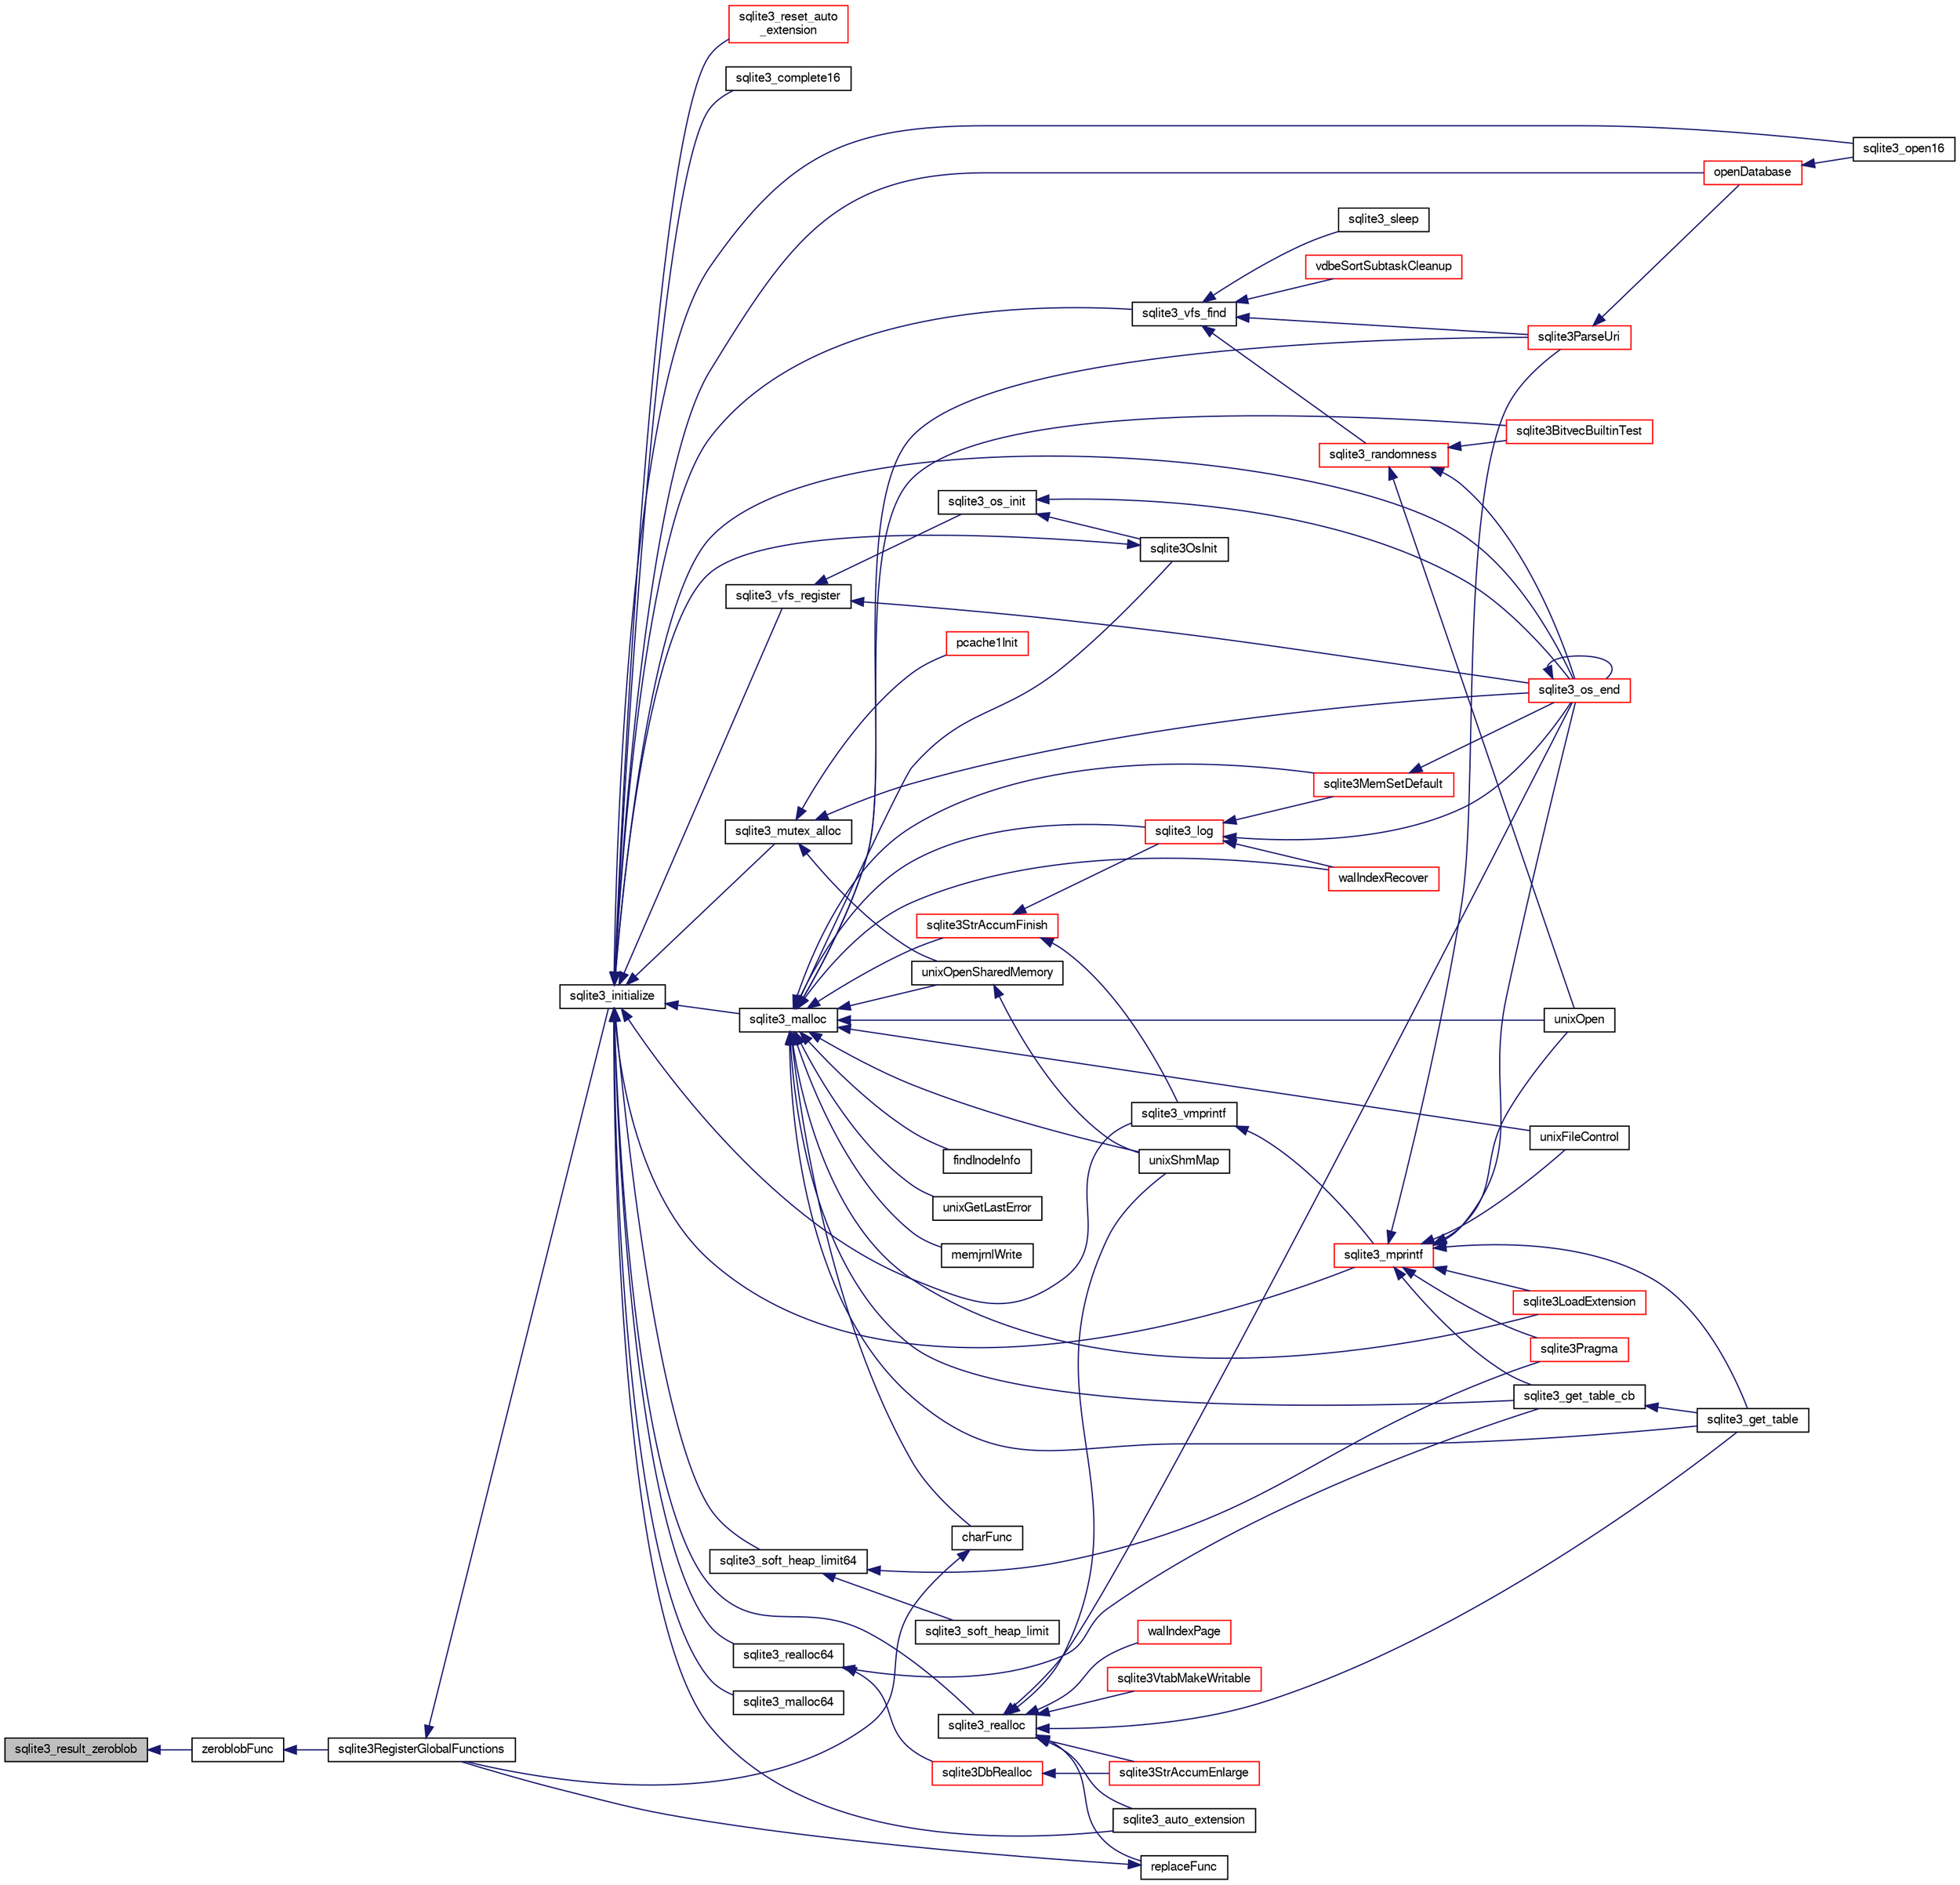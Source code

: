 digraph "sqlite3_result_zeroblob"
{
  edge [fontname="FreeSans",fontsize="10",labelfontname="FreeSans",labelfontsize="10"];
  node [fontname="FreeSans",fontsize="10",shape=record];
  rankdir="LR";
  Node381023 [label="sqlite3_result_zeroblob",height=0.2,width=0.4,color="black", fillcolor="grey75", style="filled", fontcolor="black"];
  Node381023 -> Node381024 [dir="back",color="midnightblue",fontsize="10",style="solid",fontname="FreeSans"];
  Node381024 [label="zeroblobFunc",height=0.2,width=0.4,color="black", fillcolor="white", style="filled",URL="$sqlite3_8c.html#a3b48be674f93ee89664ee4552afd3248"];
  Node381024 -> Node381025 [dir="back",color="midnightblue",fontsize="10",style="solid",fontname="FreeSans"];
  Node381025 [label="sqlite3RegisterGlobalFunctions",height=0.2,width=0.4,color="black", fillcolor="white", style="filled",URL="$sqlite3_8c.html#a9f75bd111010f29e1b8d74344473c4ec"];
  Node381025 -> Node381026 [dir="back",color="midnightblue",fontsize="10",style="solid",fontname="FreeSans"];
  Node381026 [label="sqlite3_initialize",height=0.2,width=0.4,color="black", fillcolor="white", style="filled",URL="$sqlite3_8h.html#ab0c0ee2d5d4cf8b28e9572296a8861df"];
  Node381026 -> Node381027 [dir="back",color="midnightblue",fontsize="10",style="solid",fontname="FreeSans"];
  Node381027 [label="sqlite3_vfs_find",height=0.2,width=0.4,color="black", fillcolor="white", style="filled",URL="$sqlite3_8h.html#ac201a26de3dfa1d6deb8069eb8d95627"];
  Node381027 -> Node381028 [dir="back",color="midnightblue",fontsize="10",style="solid",fontname="FreeSans"];
  Node381028 [label="sqlite3_randomness",height=0.2,width=0.4,color="red", fillcolor="white", style="filled",URL="$sqlite3_8h.html#aa452ad88657d4606e137b09c4e9315c7"];
  Node381028 -> Node381032 [dir="back",color="midnightblue",fontsize="10",style="solid",fontname="FreeSans"];
  Node381032 [label="unixOpen",height=0.2,width=0.4,color="black", fillcolor="white", style="filled",URL="$sqlite3_8c.html#a8ed5efc47b6e14f7805cd1bb9b215775"];
  Node381028 -> Node381033 [dir="back",color="midnightblue",fontsize="10",style="solid",fontname="FreeSans"];
  Node381033 [label="sqlite3_os_end",height=0.2,width=0.4,color="red", fillcolor="white", style="filled",URL="$sqlite3_8h.html#a2288c95881ecca13d994e42b6a958906"];
  Node381033 -> Node381033 [dir="back",color="midnightblue",fontsize="10",style="solid",fontname="FreeSans"];
  Node381028 -> Node381035 [dir="back",color="midnightblue",fontsize="10",style="solid",fontname="FreeSans"];
  Node381035 [label="sqlite3BitvecBuiltinTest",height=0.2,width=0.4,color="red", fillcolor="white", style="filled",URL="$sqlite3_8c.html#a9b4e3e921ce1ede6f10a9106c034ff9b"];
  Node381027 -> Node381431 [dir="back",color="midnightblue",fontsize="10",style="solid",fontname="FreeSans"];
  Node381431 [label="vdbeSortSubtaskCleanup",height=0.2,width=0.4,color="red", fillcolor="white", style="filled",URL="$sqlite3_8c.html#abc8ce4c3ef58cc10f5b27642aab32b30"];
  Node381027 -> Node381434 [dir="back",color="midnightblue",fontsize="10",style="solid",fontname="FreeSans"];
  Node381434 [label="sqlite3ParseUri",height=0.2,width=0.4,color="red", fillcolor="white", style="filled",URL="$sqlite3_8c.html#aaa912f29a67460d8b2186c97056e8767"];
  Node381434 -> Node381277 [dir="back",color="midnightblue",fontsize="10",style="solid",fontname="FreeSans"];
  Node381277 [label="openDatabase",height=0.2,width=0.4,color="red", fillcolor="white", style="filled",URL="$sqlite3_8c.html#a6a9c3bc3a64234e863413f41db473758"];
  Node381277 -> Node381280 [dir="back",color="midnightblue",fontsize="10",style="solid",fontname="FreeSans"];
  Node381280 [label="sqlite3_open16",height=0.2,width=0.4,color="black", fillcolor="white", style="filled",URL="$sqlite3_8h.html#adbc401bb96713f32e553db32f6f3ca33"];
  Node381027 -> Node381435 [dir="back",color="midnightblue",fontsize="10",style="solid",fontname="FreeSans"];
  Node381435 [label="sqlite3_sleep",height=0.2,width=0.4,color="black", fillcolor="white", style="filled",URL="$sqlite3_8h.html#ad0c133ddbbecb6433f3c6ebef8966efa"];
  Node381026 -> Node381436 [dir="back",color="midnightblue",fontsize="10",style="solid",fontname="FreeSans"];
  Node381436 [label="sqlite3_vfs_register",height=0.2,width=0.4,color="black", fillcolor="white", style="filled",URL="$sqlite3_8h.html#a7184b289ccd4c4c7200589137d88c4ae"];
  Node381436 -> Node381437 [dir="back",color="midnightblue",fontsize="10",style="solid",fontname="FreeSans"];
  Node381437 [label="sqlite3_os_init",height=0.2,width=0.4,color="black", fillcolor="white", style="filled",URL="$sqlite3_8h.html#acebc2290d00a32d3afe2361f2979038b"];
  Node381437 -> Node381438 [dir="back",color="midnightblue",fontsize="10",style="solid",fontname="FreeSans"];
  Node381438 [label="sqlite3OsInit",height=0.2,width=0.4,color="black", fillcolor="white", style="filled",URL="$sqlite3_8c.html#afeaa886fe1ca086a30fd278b1d069762"];
  Node381438 -> Node381026 [dir="back",color="midnightblue",fontsize="10",style="solid",fontname="FreeSans"];
  Node381437 -> Node381033 [dir="back",color="midnightblue",fontsize="10",style="solid",fontname="FreeSans"];
  Node381436 -> Node381033 [dir="back",color="midnightblue",fontsize="10",style="solid",fontname="FreeSans"];
  Node381026 -> Node381439 [dir="back",color="midnightblue",fontsize="10",style="solid",fontname="FreeSans"];
  Node381439 [label="sqlite3_mutex_alloc",height=0.2,width=0.4,color="black", fillcolor="white", style="filled",URL="$sqlite3_8h.html#aa3f89418cd18e99596435c958b29b650"];
  Node381439 -> Node381440 [dir="back",color="midnightblue",fontsize="10",style="solid",fontname="FreeSans"];
  Node381440 [label="unixOpenSharedMemory",height=0.2,width=0.4,color="black", fillcolor="white", style="filled",URL="$sqlite3_8c.html#a30775afa2e08ca6ddc7853326afed7c7"];
  Node381440 -> Node381441 [dir="back",color="midnightblue",fontsize="10",style="solid",fontname="FreeSans"];
  Node381441 [label="unixShmMap",height=0.2,width=0.4,color="black", fillcolor="white", style="filled",URL="$sqlite3_8c.html#aeaa77f0ab08a4f4ee5f86e8c9727e974"];
  Node381439 -> Node381033 [dir="back",color="midnightblue",fontsize="10",style="solid",fontname="FreeSans"];
  Node381439 -> Node381442 [dir="back",color="midnightblue",fontsize="10",style="solid",fontname="FreeSans"];
  Node381442 [label="pcache1Init",height=0.2,width=0.4,color="red", fillcolor="white", style="filled",URL="$sqlite3_8c.html#a05e9c1daf3dd812db1d769b69b20e069"];
  Node381026 -> Node381512 [dir="back",color="midnightblue",fontsize="10",style="solid",fontname="FreeSans"];
  Node381512 [label="sqlite3_soft_heap_limit64",height=0.2,width=0.4,color="black", fillcolor="white", style="filled",URL="$sqlite3_8h.html#ab37b3a4d1652e3acb2c43d1252e6b852"];
  Node381512 -> Node381513 [dir="back",color="midnightblue",fontsize="10",style="solid",fontname="FreeSans"];
  Node381513 [label="sqlite3_soft_heap_limit",height=0.2,width=0.4,color="black", fillcolor="white", style="filled",URL="$sqlite3_8h.html#a18c3472581de3072201723e798524fdc"];
  Node381512 -> Node381120 [dir="back",color="midnightblue",fontsize="10",style="solid",fontname="FreeSans"];
  Node381120 [label="sqlite3Pragma",height=0.2,width=0.4,color="red", fillcolor="white", style="filled",URL="$sqlite3_8c.html#a111391370f58f8e6a6eca51fd34d62ed"];
  Node381026 -> Node381514 [dir="back",color="midnightblue",fontsize="10",style="solid",fontname="FreeSans"];
  Node381514 [label="sqlite3_malloc",height=0.2,width=0.4,color="black", fillcolor="white", style="filled",URL="$sqlite3_8h.html#a510e31845345737f17d86ce0b2328356"];
  Node381514 -> Node381438 [dir="back",color="midnightblue",fontsize="10",style="solid",fontname="FreeSans"];
  Node381514 -> Node381510 [dir="back",color="midnightblue",fontsize="10",style="solid",fontname="FreeSans"];
  Node381510 [label="sqlite3MemSetDefault",height=0.2,width=0.4,color="red", fillcolor="white", style="filled",URL="$sqlite3_8c.html#a162fbfd727e92c5f8f72625b5ff62549"];
  Node381510 -> Node381033 [dir="back",color="midnightblue",fontsize="10",style="solid",fontname="FreeSans"];
  Node381514 -> Node381515 [dir="back",color="midnightblue",fontsize="10",style="solid",fontname="FreeSans"];
  Node381515 [label="sqlite3StrAccumFinish",height=0.2,width=0.4,color="red", fillcolor="white", style="filled",URL="$sqlite3_8c.html#adb7f26b10ac1b847db6f000ef4c2e2ba"];
  Node381515 -> Node381589 [dir="back",color="midnightblue",fontsize="10",style="solid",fontname="FreeSans"];
  Node381589 [label="sqlite3_vmprintf",height=0.2,width=0.4,color="black", fillcolor="white", style="filled",URL="$sqlite3_8h.html#ac240de67ddf003828f16a6d9dd3fa3ca"];
  Node381589 -> Node381590 [dir="back",color="midnightblue",fontsize="10",style="solid",fontname="FreeSans"];
  Node381590 [label="sqlite3_mprintf",height=0.2,width=0.4,color="red", fillcolor="white", style="filled",URL="$sqlite3_8h.html#a9533933e57f7ccbb48c32041ce3a8862"];
  Node381590 -> Node381031 [dir="back",color="midnightblue",fontsize="10",style="solid",fontname="FreeSans"];
  Node381031 [label="unixFileControl",height=0.2,width=0.4,color="black", fillcolor="white", style="filled",URL="$sqlite3_8c.html#ad71f213fa385cc58f307cefd953c03ae"];
  Node381590 -> Node381032 [dir="back",color="midnightblue",fontsize="10",style="solid",fontname="FreeSans"];
  Node381590 -> Node381033 [dir="back",color="midnightblue",fontsize="10",style="solid",fontname="FreeSans"];
  Node381590 -> Node381593 [dir="back",color="midnightblue",fontsize="10",style="solid",fontname="FreeSans"];
  Node381593 [label="sqlite3LoadExtension",height=0.2,width=0.4,color="red", fillcolor="white", style="filled",URL="$sqlite3_8c.html#a3b46232455de4779a67c63b2c9004245"];
  Node381590 -> Node381120 [dir="back",color="midnightblue",fontsize="10",style="solid",fontname="FreeSans"];
  Node381590 -> Node381596 [dir="back",color="midnightblue",fontsize="10",style="solid",fontname="FreeSans"];
  Node381596 [label="sqlite3_get_table_cb",height=0.2,width=0.4,color="black", fillcolor="white", style="filled",URL="$sqlite3_8c.html#a1dbaba1b543953c0dade97357c5866b1"];
  Node381596 -> Node381236 [dir="back",color="midnightblue",fontsize="10",style="solid",fontname="FreeSans"];
  Node381236 [label="sqlite3_get_table",height=0.2,width=0.4,color="black", fillcolor="white", style="filled",URL="$sqlite3_8h.html#a5effeac4e12df57beaa35c5be1f61579"];
  Node381590 -> Node381236 [dir="back",color="midnightblue",fontsize="10",style="solid",fontname="FreeSans"];
  Node381590 -> Node381434 [dir="back",color="midnightblue",fontsize="10",style="solid",fontname="FreeSans"];
  Node381515 -> Node381700 [dir="back",color="midnightblue",fontsize="10",style="solid",fontname="FreeSans"];
  Node381700 [label="sqlite3_log",height=0.2,width=0.4,color="red", fillcolor="white", style="filled",URL="$sqlite3_8h.html#a298c9699bf9c143662c6b1fec4b2dc3b"];
  Node381700 -> Node381510 [dir="back",color="midnightblue",fontsize="10",style="solid",fontname="FreeSans"];
  Node381700 -> Node381033 [dir="back",color="midnightblue",fontsize="10",style="solid",fontname="FreeSans"];
  Node381700 -> Node381628 [dir="back",color="midnightblue",fontsize="10",style="solid",fontname="FreeSans"];
  Node381628 [label="walIndexRecover",height=0.2,width=0.4,color="red", fillcolor="white", style="filled",URL="$sqlite3_8c.html#ab4ee99f3710323acbeb6c495dd18d205"];
  Node381514 -> Node381700 [dir="back",color="midnightblue",fontsize="10",style="solid",fontname="FreeSans"];
  Node381514 -> Node381779 [dir="back",color="midnightblue",fontsize="10",style="solid",fontname="FreeSans"];
  Node381779 [label="findInodeInfo",height=0.2,width=0.4,color="black", fillcolor="white", style="filled",URL="$sqlite3_8c.html#ac92c39062e69a79c4a62dfd55242c782"];
  Node381514 -> Node381031 [dir="back",color="midnightblue",fontsize="10",style="solid",fontname="FreeSans"];
  Node381514 -> Node381440 [dir="back",color="midnightblue",fontsize="10",style="solid",fontname="FreeSans"];
  Node381514 -> Node381441 [dir="back",color="midnightblue",fontsize="10",style="solid",fontname="FreeSans"];
  Node381514 -> Node381032 [dir="back",color="midnightblue",fontsize="10",style="solid",fontname="FreeSans"];
  Node381514 -> Node381611 [dir="back",color="midnightblue",fontsize="10",style="solid",fontname="FreeSans"];
  Node381611 [label="unixGetLastError",height=0.2,width=0.4,color="black", fillcolor="white", style="filled",URL="$sqlite3_8c.html#aed1e42f49d74b419c3c85b559dd61240"];
  Node381514 -> Node381035 [dir="back",color="midnightblue",fontsize="10",style="solid",fontname="FreeSans"];
  Node381514 -> Node381628 [dir="back",color="midnightblue",fontsize="10",style="solid",fontname="FreeSans"];
  Node381514 -> Node381780 [dir="back",color="midnightblue",fontsize="10",style="solid",fontname="FreeSans"];
  Node381780 [label="memjrnlWrite",height=0.2,width=0.4,color="black", fillcolor="white", style="filled",URL="$sqlite3_8c.html#af8bd7d5d7eafce5542f8de300a120c47"];
  Node381514 -> Node381781 [dir="back",color="midnightblue",fontsize="10",style="solid",fontname="FreeSans"];
  Node381781 [label="charFunc",height=0.2,width=0.4,color="black", fillcolor="white", style="filled",URL="$sqlite3_8c.html#ab9b72ce47fcea3c3b92e816435a0fd91"];
  Node381781 -> Node381025 [dir="back",color="midnightblue",fontsize="10",style="solid",fontname="FreeSans"];
  Node381514 -> Node381593 [dir="back",color="midnightblue",fontsize="10",style="solid",fontname="FreeSans"];
  Node381514 -> Node381596 [dir="back",color="midnightblue",fontsize="10",style="solid",fontname="FreeSans"];
  Node381514 -> Node381236 [dir="back",color="midnightblue",fontsize="10",style="solid",fontname="FreeSans"];
  Node381514 -> Node381434 [dir="back",color="midnightblue",fontsize="10",style="solid",fontname="FreeSans"];
  Node381026 -> Node381782 [dir="back",color="midnightblue",fontsize="10",style="solid",fontname="FreeSans"];
  Node381782 [label="sqlite3_malloc64",height=0.2,width=0.4,color="black", fillcolor="white", style="filled",URL="$sqlite3_8h.html#a12b7ee85e539ea28c130c5c75b96a82a"];
  Node381026 -> Node381783 [dir="back",color="midnightblue",fontsize="10",style="solid",fontname="FreeSans"];
  Node381783 [label="sqlite3_realloc",height=0.2,width=0.4,color="black", fillcolor="white", style="filled",URL="$sqlite3_8h.html#a627f0eeface58024ef47403d8cc76b35"];
  Node381783 -> Node381784 [dir="back",color="midnightblue",fontsize="10",style="solid",fontname="FreeSans"];
  Node381784 [label="sqlite3StrAccumEnlarge",height=0.2,width=0.4,color="red", fillcolor="white", style="filled",URL="$sqlite3_8c.html#a38976500a97c69d65086eeccca82dd96"];
  Node381783 -> Node381441 [dir="back",color="midnightblue",fontsize="10",style="solid",fontname="FreeSans"];
  Node381783 -> Node381033 [dir="back",color="midnightblue",fontsize="10",style="solid",fontname="FreeSans"];
  Node381783 -> Node381790 [dir="back",color="midnightblue",fontsize="10",style="solid",fontname="FreeSans"];
  Node381790 [label="walIndexPage",height=0.2,width=0.4,color="red", fillcolor="white", style="filled",URL="$sqlite3_8c.html#affd3251fd1aa1218170d421177256e24"];
  Node381783 -> Node381653 [dir="back",color="midnightblue",fontsize="10",style="solid",fontname="FreeSans"];
  Node381653 [label="replaceFunc",height=0.2,width=0.4,color="black", fillcolor="white", style="filled",URL="$sqlite3_8c.html#a752b98a7c55d204c397a4902b49b1ce4"];
  Node381653 -> Node381025 [dir="back",color="midnightblue",fontsize="10",style="solid",fontname="FreeSans"];
  Node381783 -> Node381799 [dir="back",color="midnightblue",fontsize="10",style="solid",fontname="FreeSans"];
  Node381799 [label="sqlite3_auto_extension",height=0.2,width=0.4,color="black", fillcolor="white", style="filled",URL="$sqlite3_8h.html#a85a95b45e94f6bcd52aa39b6acdb36d7"];
  Node381783 -> Node381236 [dir="back",color="midnightblue",fontsize="10",style="solid",fontname="FreeSans"];
  Node381783 -> Node381800 [dir="back",color="midnightblue",fontsize="10",style="solid",fontname="FreeSans"];
  Node381800 [label="sqlite3VtabMakeWritable",height=0.2,width=0.4,color="red", fillcolor="white", style="filled",URL="$sqlite3_8c.html#a58c646608238d2619371c3e8b6bc0d86"];
  Node381026 -> Node381801 [dir="back",color="midnightblue",fontsize="10",style="solid",fontname="FreeSans"];
  Node381801 [label="sqlite3_realloc64",height=0.2,width=0.4,color="black", fillcolor="white", style="filled",URL="$sqlite3_8h.html#afe88c85e9f864a3fd92941cad197245d"];
  Node381801 -> Node381802 [dir="back",color="midnightblue",fontsize="10",style="solid",fontname="FreeSans"];
  Node381802 [label="sqlite3DbRealloc",height=0.2,width=0.4,color="red", fillcolor="white", style="filled",URL="$sqlite3_8c.html#ae028f4902a9d29bcaf310ff289ee87dc"];
  Node381802 -> Node381784 [dir="back",color="midnightblue",fontsize="10",style="solid",fontname="FreeSans"];
  Node381801 -> Node381596 [dir="back",color="midnightblue",fontsize="10",style="solid",fontname="FreeSans"];
  Node381026 -> Node381589 [dir="back",color="midnightblue",fontsize="10",style="solid",fontname="FreeSans"];
  Node381026 -> Node381590 [dir="back",color="midnightblue",fontsize="10",style="solid",fontname="FreeSans"];
  Node381026 -> Node381033 [dir="back",color="midnightblue",fontsize="10",style="solid",fontname="FreeSans"];
  Node381026 -> Node381799 [dir="back",color="midnightblue",fontsize="10",style="solid",fontname="FreeSans"];
  Node381026 -> Node381900 [dir="back",color="midnightblue",fontsize="10",style="solid",fontname="FreeSans"];
  Node381900 [label="sqlite3_reset_auto\l_extension",height=0.2,width=0.4,color="red", fillcolor="white", style="filled",URL="$sqlite3_8h.html#ac33f4064ae6690cada7bdc89e8153ffc"];
  Node381026 -> Node381766 [dir="back",color="midnightblue",fontsize="10",style="solid",fontname="FreeSans"];
  Node381766 [label="sqlite3_complete16",height=0.2,width=0.4,color="black", fillcolor="white", style="filled",URL="$sqlite3_8h.html#a3260341c2ef82787acca48414a1d03a1"];
  Node381026 -> Node381277 [dir="back",color="midnightblue",fontsize="10",style="solid",fontname="FreeSans"];
  Node381026 -> Node381280 [dir="back",color="midnightblue",fontsize="10",style="solid",fontname="FreeSans"];
}
